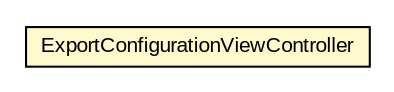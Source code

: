 #!/usr/local/bin/dot
#
# Class diagram 
# Generated by UMLGraph version R5_6-24-gf6e263 (http://www.umlgraph.org/)
#

digraph G {
	edge [fontname="arial",fontsize=10,labelfontname="arial",labelfontsize=10];
	node [fontname="arial",fontsize=10,shape=plaintext];
	nodesep=0.25;
	ranksep=0.5;
	// gov.sandia.cf.parts.ui.configuration.ExportConfigurationViewController
	c107499 [label=<<table title="gov.sandia.cf.parts.ui.configuration.ExportConfigurationViewController" border="0" cellborder="1" cellspacing="0" cellpadding="2" port="p" bgcolor="lemonChiffon" href="./ExportConfigurationViewController.html">
		<tr><td><table border="0" cellspacing="0" cellpadding="1">
<tr><td align="center" balign="center"> ExportConfigurationViewController </td></tr>
		</table></td></tr>
		</table>>, URL="./ExportConfigurationViewController.html", fontname="arial", fontcolor="black", fontsize=10.0];
}

